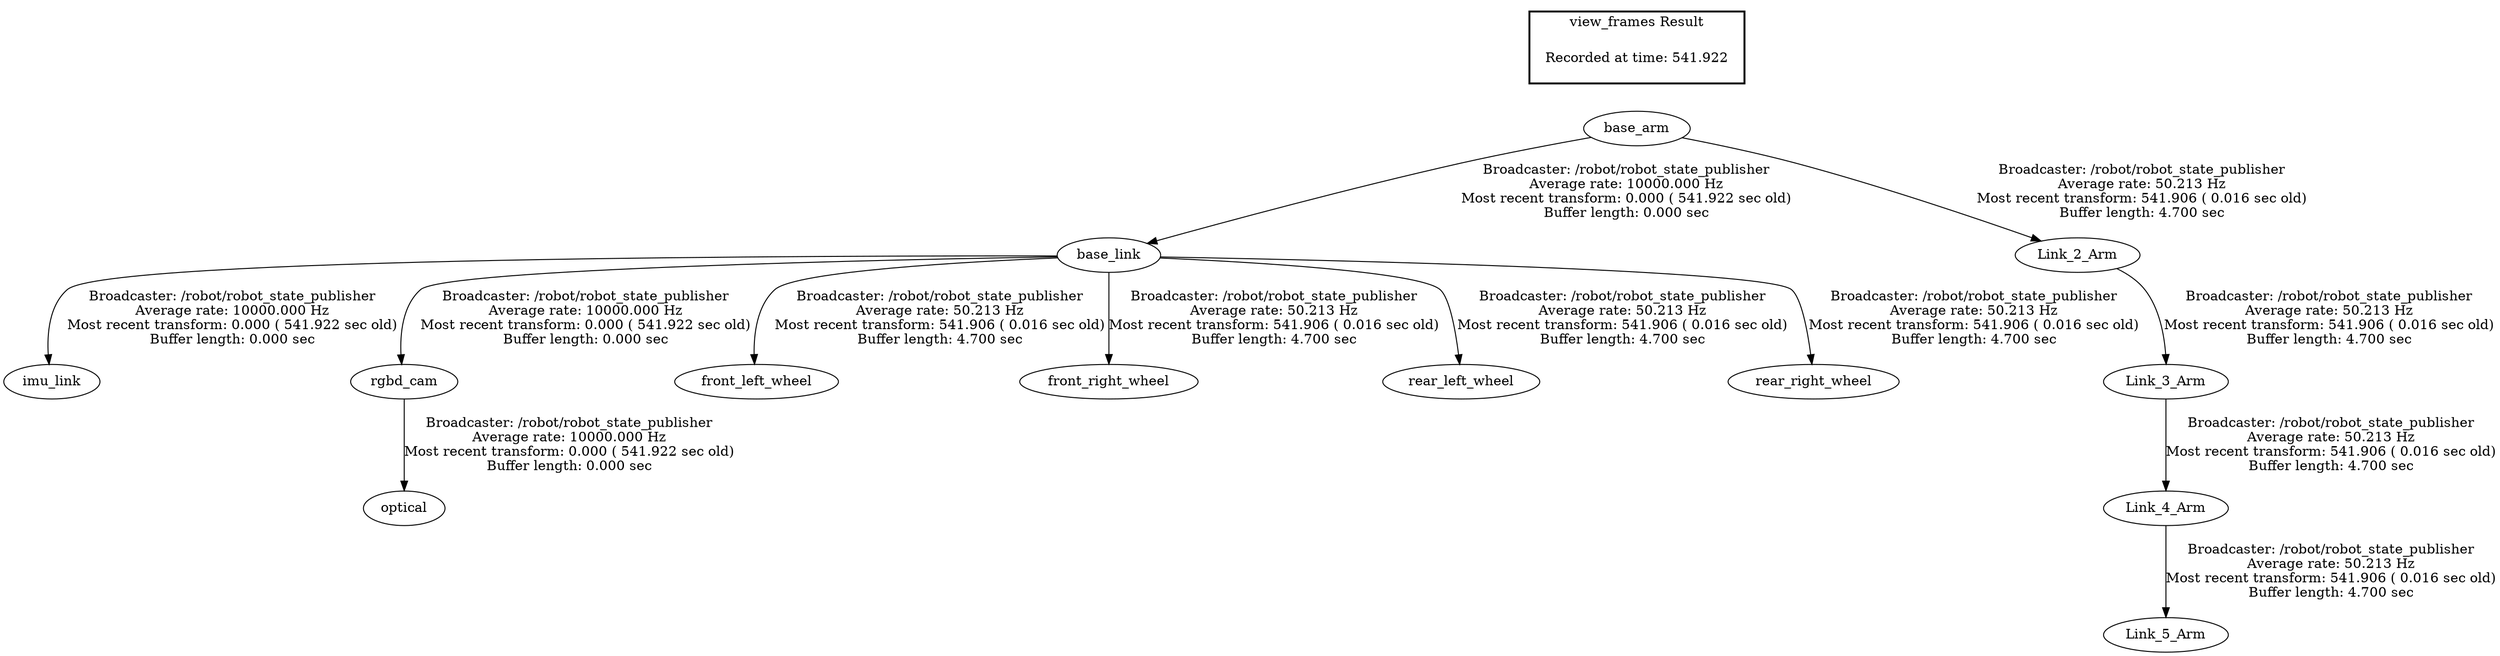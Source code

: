 digraph G {
"base_arm" -> "base_link"[label="Broadcaster: /robot/robot_state_publisher\nAverage rate: 10000.000 Hz\nMost recent transform: 0.000 ( 541.922 sec old)\nBuffer length: 0.000 sec\n"];
"base_link" -> "imu_link"[label="Broadcaster: /robot/robot_state_publisher\nAverage rate: 10000.000 Hz\nMost recent transform: 0.000 ( 541.922 sec old)\nBuffer length: 0.000 sec\n"];
"rgbd_cam" -> "optical"[label="Broadcaster: /robot/robot_state_publisher\nAverage rate: 10000.000 Hz\nMost recent transform: 0.000 ( 541.922 sec old)\nBuffer length: 0.000 sec\n"];
"base_link" -> "rgbd_cam"[label="Broadcaster: /robot/robot_state_publisher\nAverage rate: 10000.000 Hz\nMost recent transform: 0.000 ( 541.922 sec old)\nBuffer length: 0.000 sec\n"];
"base_arm" -> "Link_2_Arm"[label="Broadcaster: /robot/robot_state_publisher\nAverage rate: 50.213 Hz\nMost recent transform: 541.906 ( 0.016 sec old)\nBuffer length: 4.700 sec\n"];
"Link_2_Arm" -> "Link_3_Arm"[label="Broadcaster: /robot/robot_state_publisher\nAverage rate: 50.213 Hz\nMost recent transform: 541.906 ( 0.016 sec old)\nBuffer length: 4.700 sec\n"];
"Link_3_Arm" -> "Link_4_Arm"[label="Broadcaster: /robot/robot_state_publisher\nAverage rate: 50.213 Hz\nMost recent transform: 541.906 ( 0.016 sec old)\nBuffer length: 4.700 sec\n"];
"Link_4_Arm" -> "Link_5_Arm"[label="Broadcaster: /robot/robot_state_publisher\nAverage rate: 50.213 Hz\nMost recent transform: 541.906 ( 0.016 sec old)\nBuffer length: 4.700 sec\n"];
"base_link" -> "front_left_wheel"[label="Broadcaster: /robot/robot_state_publisher\nAverage rate: 50.213 Hz\nMost recent transform: 541.906 ( 0.016 sec old)\nBuffer length: 4.700 sec\n"];
"base_link" -> "front_right_wheel"[label="Broadcaster: /robot/robot_state_publisher\nAverage rate: 50.213 Hz\nMost recent transform: 541.906 ( 0.016 sec old)\nBuffer length: 4.700 sec\n"];
"base_link" -> "rear_left_wheel"[label="Broadcaster: /robot/robot_state_publisher\nAverage rate: 50.213 Hz\nMost recent transform: 541.906 ( 0.016 sec old)\nBuffer length: 4.700 sec\n"];
"base_link" -> "rear_right_wheel"[label="Broadcaster: /robot/robot_state_publisher\nAverage rate: 50.213 Hz\nMost recent transform: 541.906 ( 0.016 sec old)\nBuffer length: 4.700 sec\n"];
edge [style=invis];
 subgraph cluster_legend { style=bold; color=black; label ="view_frames Result";
"Recorded at time: 541.922"[ shape=plaintext ] ;
 }->"base_arm";
}
